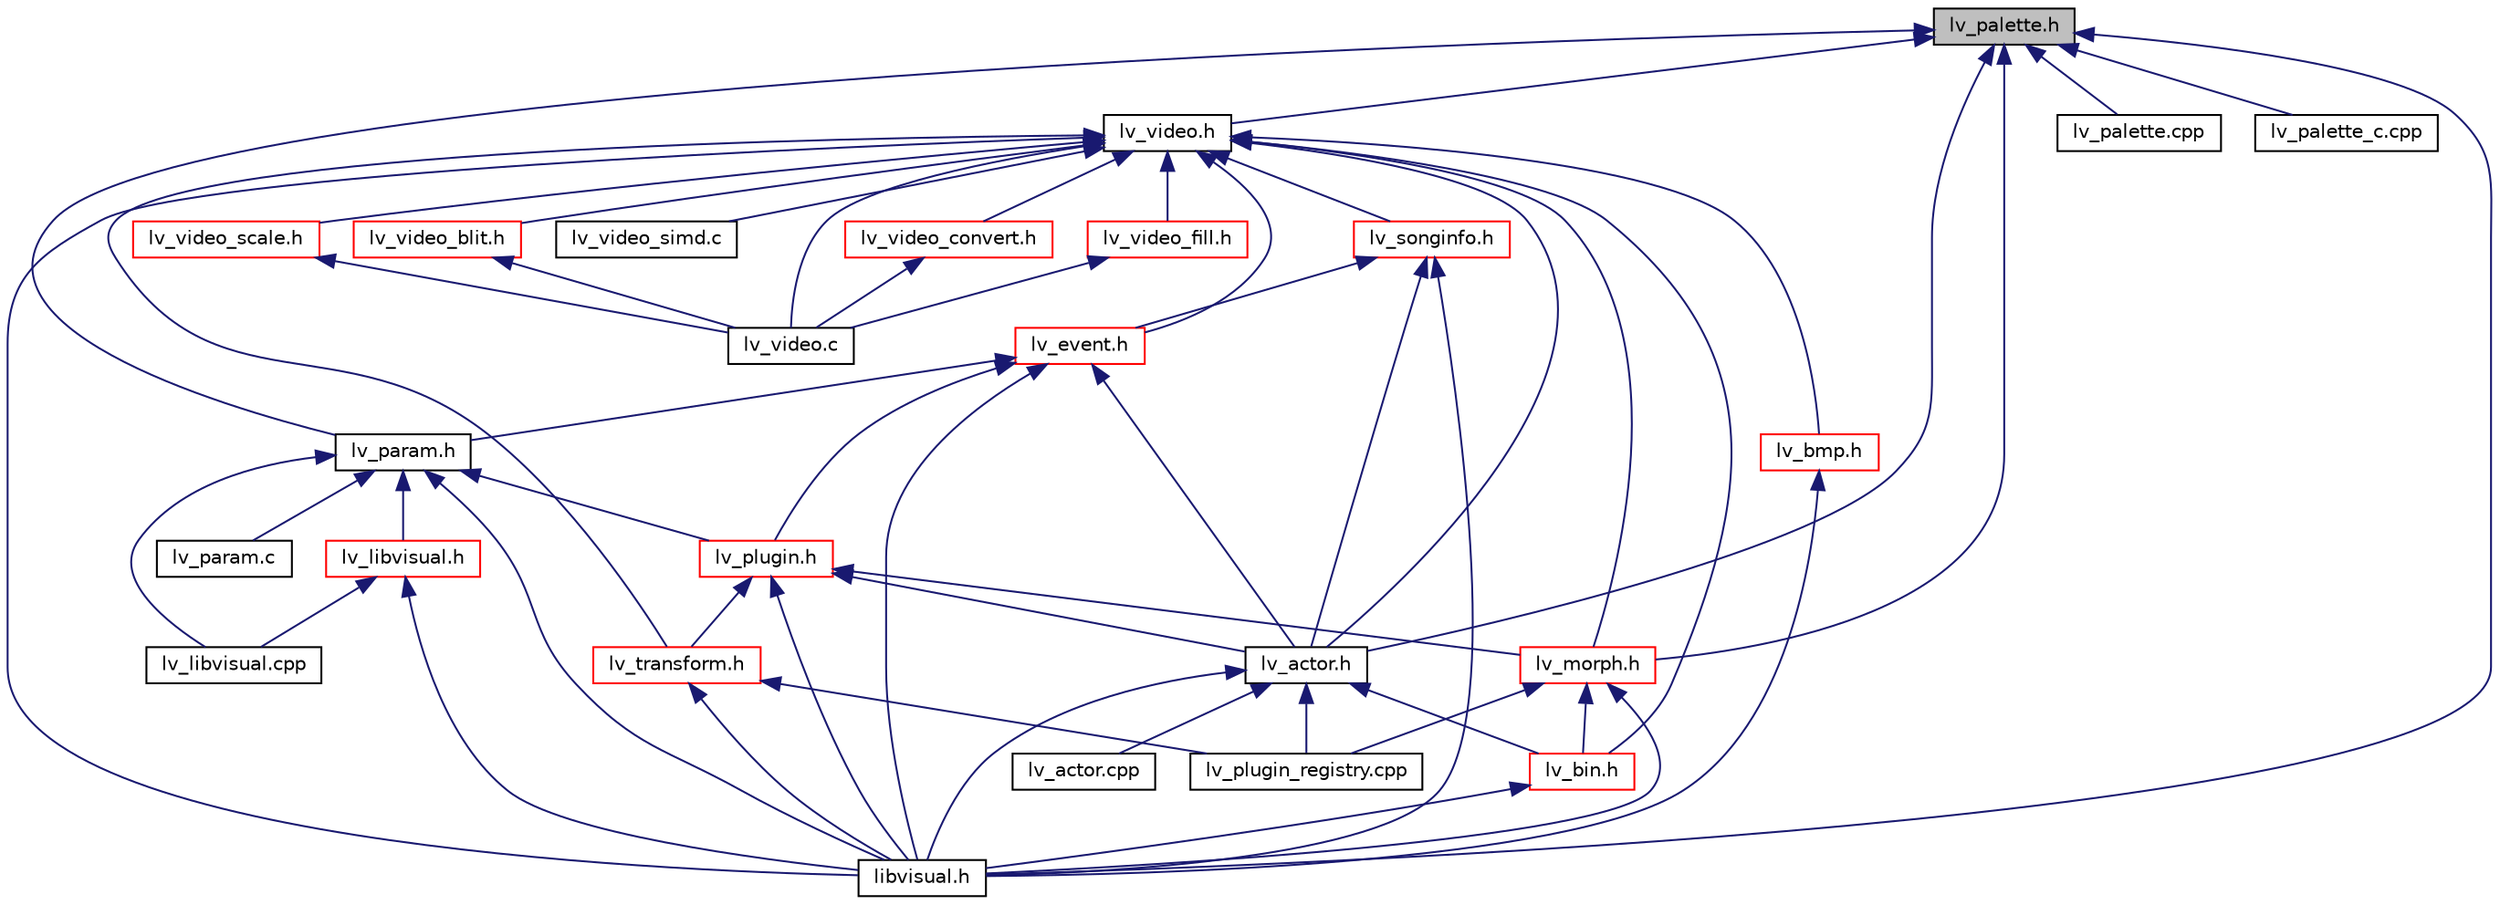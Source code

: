 digraph G
{
  edge [fontname="Helvetica",fontsize="10",labelfontname="Helvetica",labelfontsize="10"];
  node [fontname="Helvetica",fontsize="10",shape=record];
  Node1 [label="lv_palette.h",height=0.2,width=0.4,color="black", fillcolor="grey75", style="filled" fontcolor="black"];
  Node1 -> Node2 [dir="back",color="midnightblue",fontsize="10",style="solid",fontname="Helvetica"];
  Node2 [label="libvisual.h",height=0.2,width=0.4,color="black", fillcolor="white", style="filled",URL="$libvisual_8h.html"];
  Node1 -> Node3 [dir="back",color="midnightblue",fontsize="10",style="solid",fontname="Helvetica"];
  Node3 [label="lv_actor.h",height=0.2,width=0.4,color="black", fillcolor="white", style="filled",URL="$lv__actor_8h.html"];
  Node3 -> Node2 [dir="back",color="midnightblue",fontsize="10",style="solid",fontname="Helvetica"];
  Node3 -> Node4 [dir="back",color="midnightblue",fontsize="10",style="solid",fontname="Helvetica"];
  Node4 [label="lv_actor.cpp",height=0.2,width=0.4,color="black", fillcolor="white", style="filled",URL="$lv__actor_8cpp.html"];
  Node3 -> Node5 [dir="back",color="midnightblue",fontsize="10",style="solid",fontname="Helvetica"];
  Node5 [label="lv_bin.h",height=0.2,width=0.4,color="red", fillcolor="white", style="filled",URL="$lv__bin_8h.html"];
  Node5 -> Node2 [dir="back",color="midnightblue",fontsize="10",style="solid",fontname="Helvetica"];
  Node3 -> Node6 [dir="back",color="midnightblue",fontsize="10",style="solid",fontname="Helvetica"];
  Node6 [label="lv_plugin_registry.cpp",height=0.2,width=0.4,color="black", fillcolor="white", style="filled",URL="$lv__plugin__registry_8cpp.html"];
  Node1 -> Node7 [dir="back",color="midnightblue",fontsize="10",style="solid",fontname="Helvetica"];
  Node7 [label="lv_param.h",height=0.2,width=0.4,color="black", fillcolor="white", style="filled",URL="$lv__param_8h.html"];
  Node7 -> Node2 [dir="back",color="midnightblue",fontsize="10",style="solid",fontname="Helvetica"];
  Node7 -> Node8 [dir="back",color="midnightblue",fontsize="10",style="solid",fontname="Helvetica"];
  Node8 [label="lv_libvisual.h",height=0.2,width=0.4,color="red", fillcolor="white", style="filled",URL="$lv__libvisual_8h.html"];
  Node8 -> Node2 [dir="back",color="midnightblue",fontsize="10",style="solid",fontname="Helvetica"];
  Node8 -> Node9 [dir="back",color="midnightblue",fontsize="10",style="solid",fontname="Helvetica"];
  Node9 [label="lv_libvisual.cpp",height=0.2,width=0.4,color="black", fillcolor="white", style="filled",URL="$lv__libvisual_8cpp.html"];
  Node7 -> Node9 [dir="back",color="midnightblue",fontsize="10",style="solid",fontname="Helvetica"];
  Node7 -> Node10 [dir="back",color="midnightblue",fontsize="10",style="solid",fontname="Helvetica"];
  Node10 [label="lv_param.c",height=0.2,width=0.4,color="black", fillcolor="white", style="filled",URL="$lv__param_8c.html"];
  Node7 -> Node11 [dir="back",color="midnightblue",fontsize="10",style="solid",fontname="Helvetica"];
  Node11 [label="lv_plugin.h",height=0.2,width=0.4,color="red", fillcolor="white", style="filled",URL="$lv__plugin_8h.html"];
  Node11 -> Node2 [dir="back",color="midnightblue",fontsize="10",style="solid",fontname="Helvetica"];
  Node11 -> Node3 [dir="back",color="midnightblue",fontsize="10",style="solid",fontname="Helvetica"];
  Node11 -> Node12 [dir="back",color="midnightblue",fontsize="10",style="solid",fontname="Helvetica"];
  Node12 [label="lv_morph.h",height=0.2,width=0.4,color="red", fillcolor="white", style="filled",URL="$lv__morph_8h.html"];
  Node12 -> Node2 [dir="back",color="midnightblue",fontsize="10",style="solid",fontname="Helvetica"];
  Node12 -> Node5 [dir="back",color="midnightblue",fontsize="10",style="solid",fontname="Helvetica"];
  Node12 -> Node6 [dir="back",color="midnightblue",fontsize="10",style="solid",fontname="Helvetica"];
  Node11 -> Node13 [dir="back",color="midnightblue",fontsize="10",style="solid",fontname="Helvetica"];
  Node13 [label="lv_transform.h",height=0.2,width=0.4,color="red", fillcolor="white", style="filled",URL="$lv__transform_8h.html"];
  Node13 -> Node2 [dir="back",color="midnightblue",fontsize="10",style="solid",fontname="Helvetica"];
  Node13 -> Node6 [dir="back",color="midnightblue",fontsize="10",style="solid",fontname="Helvetica"];
  Node1 -> Node12 [dir="back",color="midnightblue",fontsize="10",style="solid",fontname="Helvetica"];
  Node1 -> Node14 [dir="back",color="midnightblue",fontsize="10",style="solid",fontname="Helvetica"];
  Node14 [label="lv_palette.cpp",height=0.2,width=0.4,color="black", fillcolor="white", style="filled",URL="$lv__palette_8cpp.html"];
  Node1 -> Node15 [dir="back",color="midnightblue",fontsize="10",style="solid",fontname="Helvetica"];
  Node15 [label="lv_palette_c.cpp",height=0.2,width=0.4,color="black", fillcolor="white", style="filled",URL="$lv__palette__c_8cpp.html"];
  Node1 -> Node16 [dir="back",color="midnightblue",fontsize="10",style="solid",fontname="Helvetica"];
  Node16 [label="lv_video.h",height=0.2,width=0.4,color="black", fillcolor="white", style="filled",URL="$lv__video_8h.html"];
  Node16 -> Node2 [dir="back",color="midnightblue",fontsize="10",style="solid",fontname="Helvetica"];
  Node16 -> Node3 [dir="back",color="midnightblue",fontsize="10",style="solid",fontname="Helvetica"];
  Node16 -> Node5 [dir="back",color="midnightblue",fontsize="10",style="solid",fontname="Helvetica"];
  Node16 -> Node17 [dir="back",color="midnightblue",fontsize="10",style="solid",fontname="Helvetica"];
  Node17 [label="lv_bmp.h",height=0.2,width=0.4,color="red", fillcolor="white", style="filled",URL="$lv__bmp_8h.html"];
  Node17 -> Node2 [dir="back",color="midnightblue",fontsize="10",style="solid",fontname="Helvetica"];
  Node16 -> Node18 [dir="back",color="midnightblue",fontsize="10",style="solid",fontname="Helvetica"];
  Node18 [label="lv_event.h",height=0.2,width=0.4,color="red", fillcolor="white", style="filled",URL="$lv__event_8h.html"];
  Node18 -> Node2 [dir="back",color="midnightblue",fontsize="10",style="solid",fontname="Helvetica"];
  Node18 -> Node3 [dir="back",color="midnightblue",fontsize="10",style="solid",fontname="Helvetica"];
  Node18 -> Node7 [dir="back",color="midnightblue",fontsize="10",style="solid",fontname="Helvetica"];
  Node18 -> Node11 [dir="back",color="midnightblue",fontsize="10",style="solid",fontname="Helvetica"];
  Node16 -> Node12 [dir="back",color="midnightblue",fontsize="10",style="solid",fontname="Helvetica"];
  Node16 -> Node13 [dir="back",color="midnightblue",fontsize="10",style="solid",fontname="Helvetica"];
  Node16 -> Node19 [dir="back",color="midnightblue",fontsize="10",style="solid",fontname="Helvetica"];
  Node19 [label="lv_songinfo.h",height=0.2,width=0.4,color="red", fillcolor="white", style="filled",URL="$lv__songinfo_8h.html"];
  Node19 -> Node2 [dir="back",color="midnightblue",fontsize="10",style="solid",fontname="Helvetica"];
  Node19 -> Node3 [dir="back",color="midnightblue",fontsize="10",style="solid",fontname="Helvetica"];
  Node19 -> Node18 [dir="back",color="midnightblue",fontsize="10",style="solid",fontname="Helvetica"];
  Node16 -> Node20 [dir="back",color="midnightblue",fontsize="10",style="solid",fontname="Helvetica"];
  Node20 [label="lv_video.c",height=0.2,width=0.4,color="black", fillcolor="white", style="filled",URL="$lv__video_8c.html"];
  Node16 -> Node21 [dir="back",color="midnightblue",fontsize="10",style="solid",fontname="Helvetica"];
  Node21 [label="lv_video_convert.h",height=0.2,width=0.4,color="red", fillcolor="white", style="filled",URL="$lv__video__convert_8h.html"];
  Node21 -> Node20 [dir="back",color="midnightblue",fontsize="10",style="solid",fontname="Helvetica"];
  Node16 -> Node22 [dir="back",color="midnightblue",fontsize="10",style="solid",fontname="Helvetica"];
  Node22 [label="lv_video_fill.h",height=0.2,width=0.4,color="red", fillcolor="white", style="filled",URL="$lv__video__fill_8h.html"];
  Node22 -> Node20 [dir="back",color="midnightblue",fontsize="10",style="solid",fontname="Helvetica"];
  Node16 -> Node23 [dir="back",color="midnightblue",fontsize="10",style="solid",fontname="Helvetica"];
  Node23 [label="lv_video_scale.h",height=0.2,width=0.4,color="red", fillcolor="white", style="filled",URL="$lv__video__scale_8h.html"];
  Node23 -> Node20 [dir="back",color="midnightblue",fontsize="10",style="solid",fontname="Helvetica"];
  Node16 -> Node24 [dir="back",color="midnightblue",fontsize="10",style="solid",fontname="Helvetica"];
  Node24 [label="lv_video_blit.h",height=0.2,width=0.4,color="red", fillcolor="white", style="filled",URL="$lv__video__blit_8h.html"];
  Node24 -> Node20 [dir="back",color="midnightblue",fontsize="10",style="solid",fontname="Helvetica"];
  Node16 -> Node25 [dir="back",color="midnightblue",fontsize="10",style="solid",fontname="Helvetica"];
  Node25 [label="lv_video_simd.c",height=0.2,width=0.4,color="black", fillcolor="white", style="filled",URL="$lv__video__simd_8c.html"];
}
